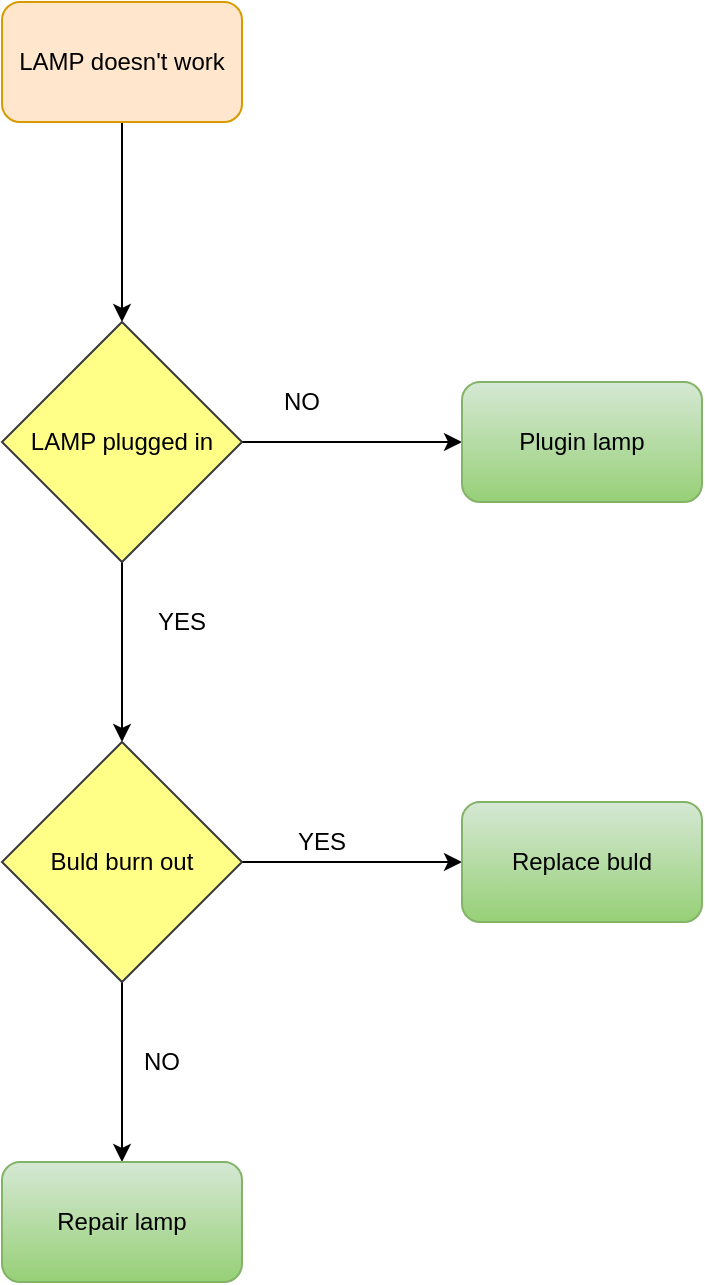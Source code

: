<mxfile version="13.10.4" type="device"><diagram id="4EtxAftyE1AJfCoHqi0T" name="Page-1"><mxGraphModel dx="1422" dy="762" grid="1" gridSize="10" guides="1" tooltips="1" connect="1" arrows="1" fold="1" page="1" pageScale="1" pageWidth="827" pageHeight="1169" math="0" shadow="0"><root><mxCell id="0"/><mxCell id="1" parent="0"/><mxCell id="EnIYo-WppkaeBaf9voeE-3" style="edgeStyle=orthogonalEdgeStyle;rounded=0;orthogonalLoop=1;jettySize=auto;html=1;entryX=0.5;entryY=0;entryDx=0;entryDy=0;" edge="1" parent="1" source="EnIYo-WppkaeBaf9voeE-1" target="EnIYo-WppkaeBaf9voeE-2"><mxGeometry relative="1" as="geometry"/></mxCell><mxCell id="EnIYo-WppkaeBaf9voeE-1" value="LAMP doesn't work" style="rounded=1;whiteSpace=wrap;html=1;fillColor=#ffe6cc;strokeColor=#d79b00;" vertex="1" parent="1"><mxGeometry x="300" y="120" width="120" height="60" as="geometry"/></mxCell><mxCell id="EnIYo-WppkaeBaf9voeE-5" style="edgeStyle=orthogonalEdgeStyle;rounded=0;orthogonalLoop=1;jettySize=auto;html=1;" edge="1" parent="1" source="EnIYo-WppkaeBaf9voeE-2" target="EnIYo-WppkaeBaf9voeE-4"><mxGeometry relative="1" as="geometry"/></mxCell><mxCell id="EnIYo-WppkaeBaf9voeE-8" style="edgeStyle=orthogonalEdgeStyle;rounded=0;orthogonalLoop=1;jettySize=auto;html=1;entryX=0;entryY=0.5;entryDx=0;entryDy=0;" edge="1" parent="1" source="EnIYo-WppkaeBaf9voeE-2" target="EnIYo-WppkaeBaf9voeE-7"><mxGeometry relative="1" as="geometry"/></mxCell><mxCell id="EnIYo-WppkaeBaf9voeE-2" value="LAMP plugged in" style="rhombus;whiteSpace=wrap;html=1;fillColor=#ffff88;strokeColor=#36393d;" vertex="1" parent="1"><mxGeometry x="300" y="280" width="120" height="120" as="geometry"/></mxCell><mxCell id="EnIYo-WppkaeBaf9voeE-11" style="edgeStyle=orthogonalEdgeStyle;rounded=0;orthogonalLoop=1;jettySize=auto;html=1;entryX=0;entryY=0.5;entryDx=0;entryDy=0;" edge="1" parent="1" source="EnIYo-WppkaeBaf9voeE-4" target="EnIYo-WppkaeBaf9voeE-10"><mxGeometry relative="1" as="geometry"/></mxCell><mxCell id="EnIYo-WppkaeBaf9voeE-14" style="edgeStyle=orthogonalEdgeStyle;rounded=0;orthogonalLoop=1;jettySize=auto;html=1;entryX=0.5;entryY=0;entryDx=0;entryDy=0;" edge="1" parent="1" source="EnIYo-WppkaeBaf9voeE-4" target="EnIYo-WppkaeBaf9voeE-13"><mxGeometry relative="1" as="geometry"/></mxCell><mxCell id="EnIYo-WppkaeBaf9voeE-4" value="Buld burn out" style="rhombus;whiteSpace=wrap;html=1;fillColor=#ffff88;strokeColor=#36393d;" vertex="1" parent="1"><mxGeometry x="300" y="490" width="120" height="120" as="geometry"/></mxCell><mxCell id="EnIYo-WppkaeBaf9voeE-6" value="YES" style="text;html=1;strokeColor=none;fillColor=none;align=center;verticalAlign=middle;whiteSpace=wrap;rounded=0;" vertex="1" parent="1"><mxGeometry x="370" y="420" width="40" height="20" as="geometry"/></mxCell><mxCell id="EnIYo-WppkaeBaf9voeE-7" value="Plugin lamp" style="rounded=1;whiteSpace=wrap;html=1;gradientColor=#97d077;fillColor=#d5e8d4;strokeColor=#82b366;" vertex="1" parent="1"><mxGeometry x="530" y="310" width="120" height="60" as="geometry"/></mxCell><mxCell id="EnIYo-WppkaeBaf9voeE-9" value="NO" style="text;html=1;strokeColor=none;fillColor=none;align=center;verticalAlign=middle;whiteSpace=wrap;rounded=0;" vertex="1" parent="1"><mxGeometry x="430" y="310" width="40" height="20" as="geometry"/></mxCell><mxCell id="EnIYo-WppkaeBaf9voeE-10" value="Replace buld" style="rounded=1;whiteSpace=wrap;html=1;gradientColor=#97d077;fillColor=#d5e8d4;strokeColor=#82b366;" vertex="1" parent="1"><mxGeometry x="530" y="520" width="120" height="60" as="geometry"/></mxCell><mxCell id="EnIYo-WppkaeBaf9voeE-12" value="YES" style="text;html=1;strokeColor=none;fillColor=none;align=center;verticalAlign=middle;whiteSpace=wrap;rounded=0;" vertex="1" parent="1"><mxGeometry x="440" y="530" width="40" height="20" as="geometry"/></mxCell><mxCell id="EnIYo-WppkaeBaf9voeE-13" value="Repair lamp" style="rounded=1;whiteSpace=wrap;html=1;gradientColor=#97d077;fillColor=#d5e8d4;strokeColor=#82b366;" vertex="1" parent="1"><mxGeometry x="300" y="700" width="120" height="60" as="geometry"/></mxCell><mxCell id="EnIYo-WppkaeBaf9voeE-15" value="NO" style="text;html=1;strokeColor=none;fillColor=none;align=center;verticalAlign=middle;whiteSpace=wrap;rounded=0;" vertex="1" parent="1"><mxGeometry x="360" y="640" width="40" height="20" as="geometry"/></mxCell></root></mxGraphModel></diagram></mxfile>